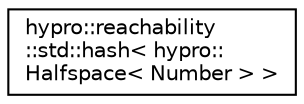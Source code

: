 digraph "Graphical Class Hierarchy"
{
  edge [fontname="Helvetica",fontsize="10",labelfontname="Helvetica",labelfontsize="10"];
  node [fontname="Helvetica",fontsize="10",shape=record];
  rankdir="LR";
  Node1 [label="hypro::reachability\l::std::hash\< hypro::\lHalfspace\< Number \> \>",height=0.2,width=0.4,color="black", fillcolor="white", style="filled",URL="$structhypro_1_1reachability_1_1std_1_1hash_3_01hypro_1_1Halfspace_3_01Number_01_4_01_4.html",tooltip="Hash operator for halfspaces. "];
}
